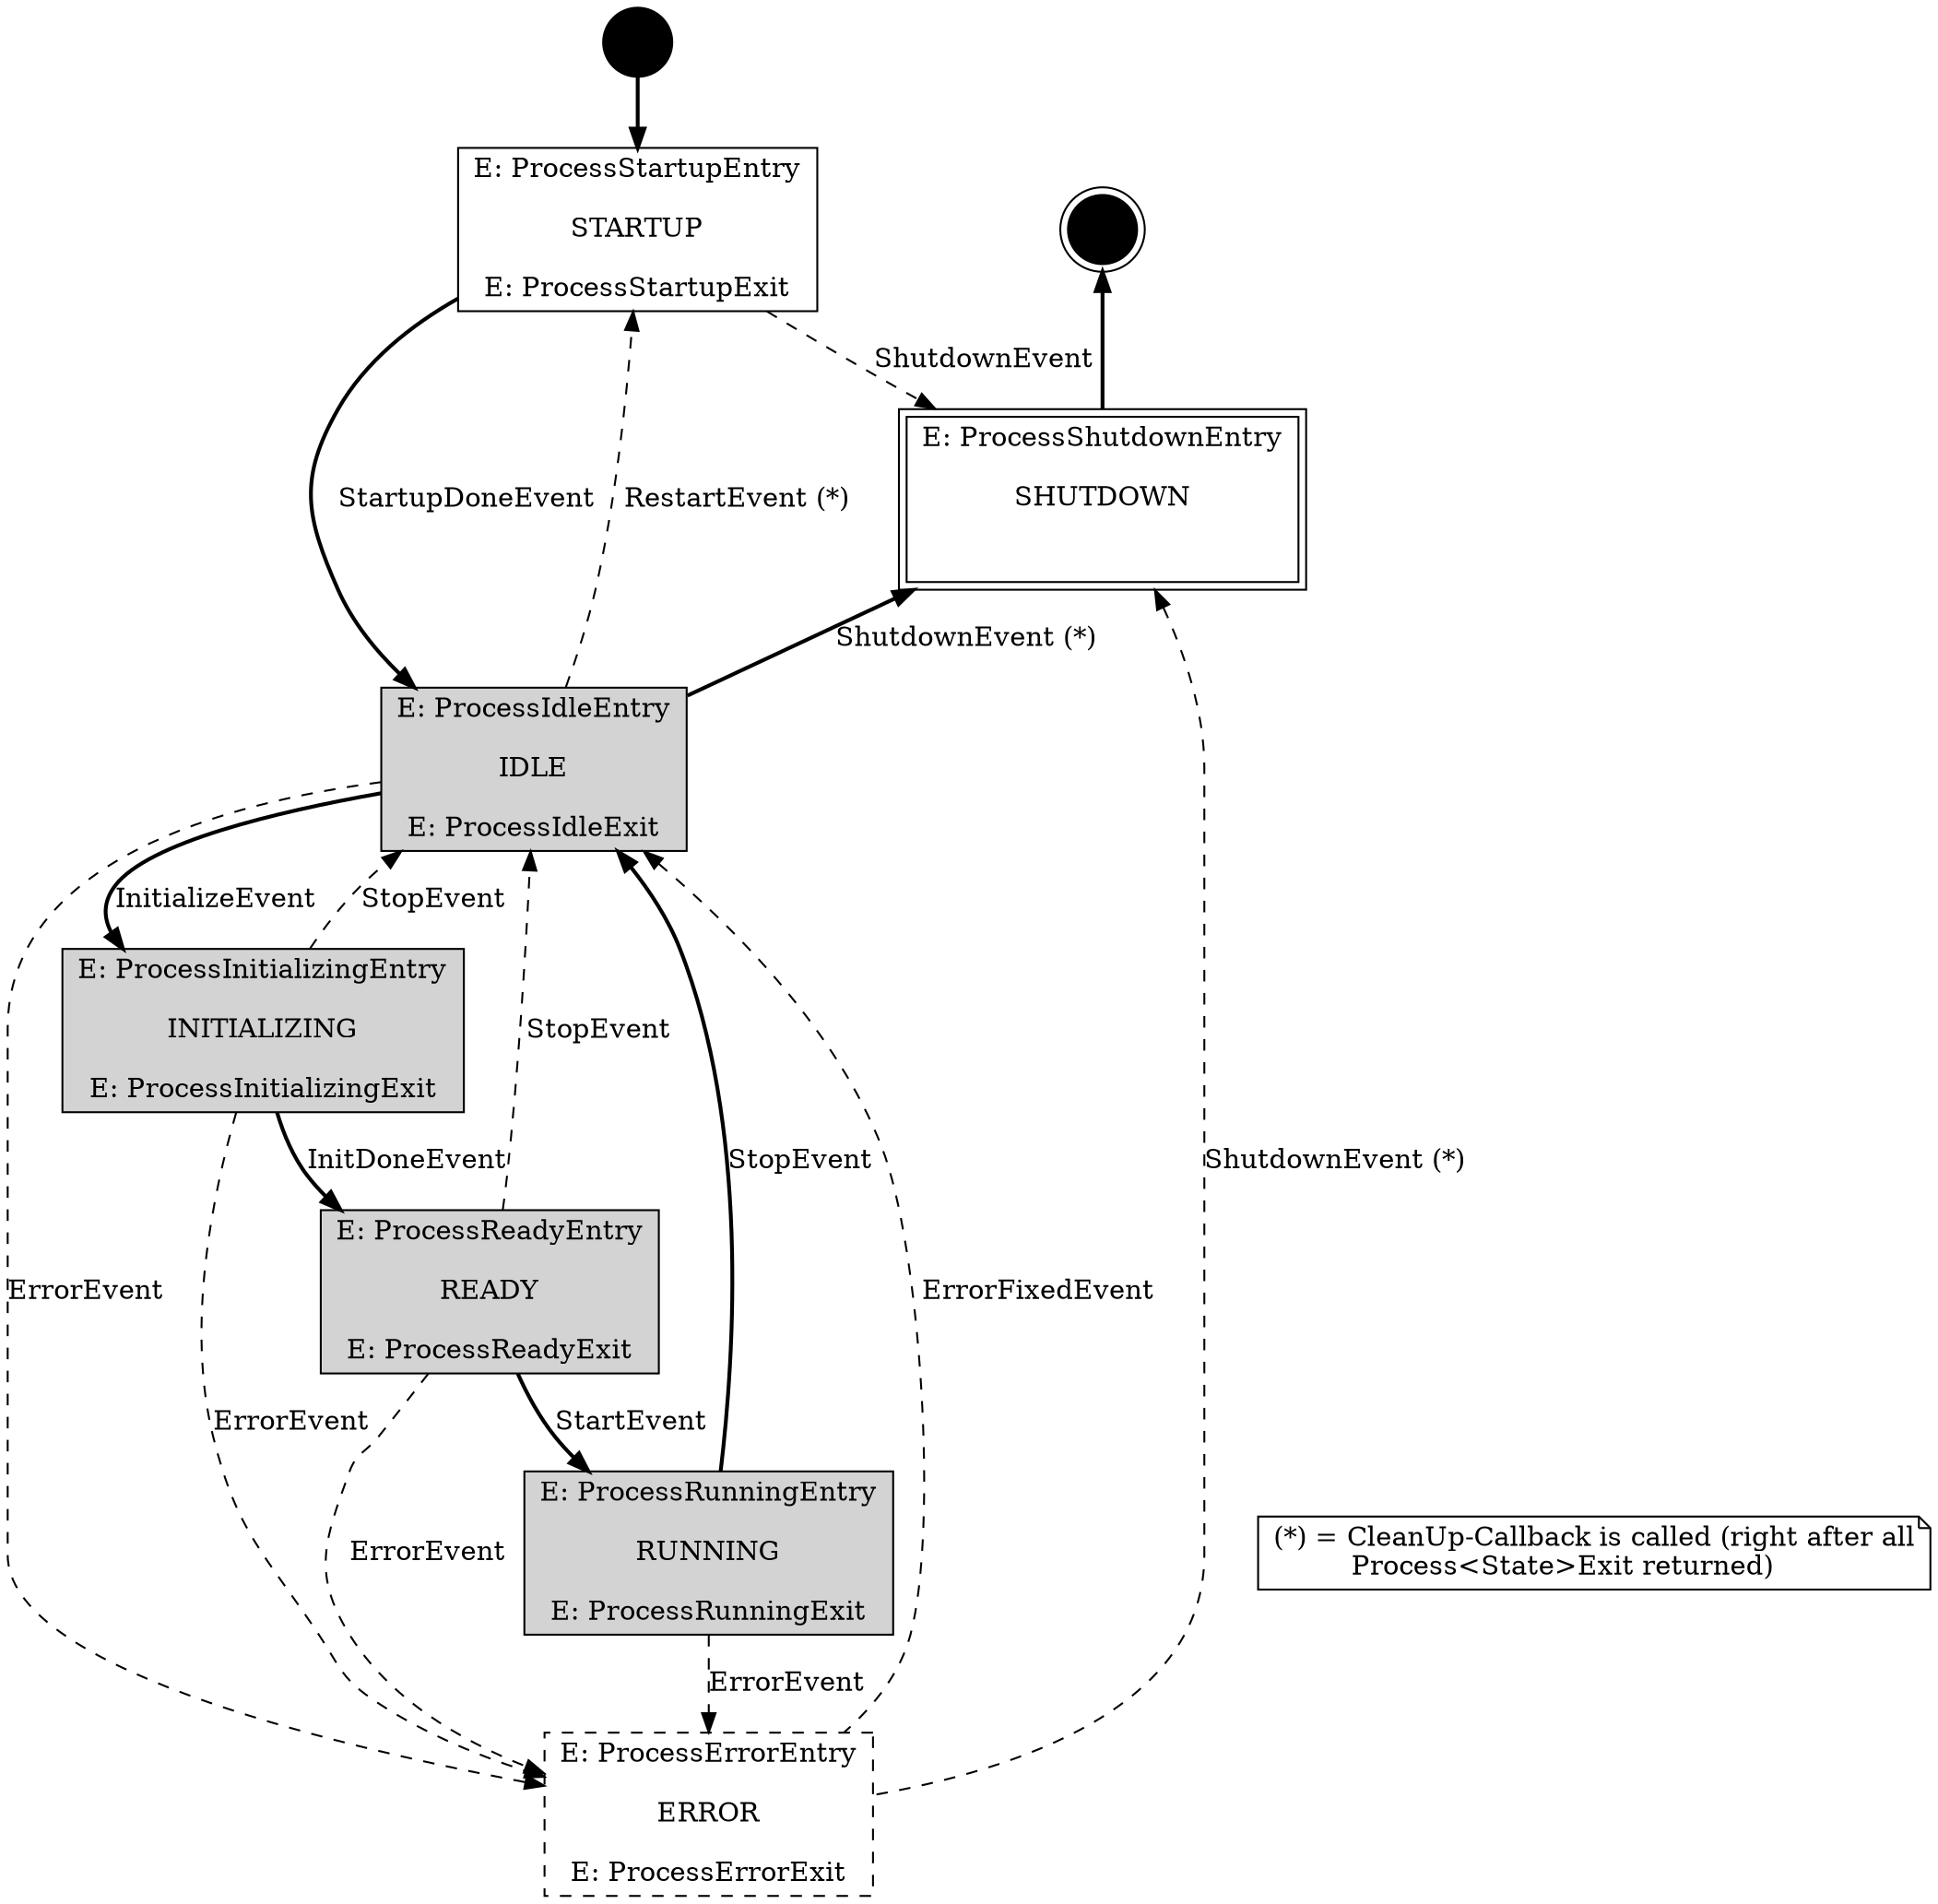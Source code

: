/**
 *
 * Image of the state machine graph
 *
 * @file
 * Copyright @ 2019 Audi AG. All rights reserved.
 * 
 *     This Source Code Form is subject to the terms of the Mozilla
 *     Public License, v. 2.0. If a copy of the MPL was not distributed
 *     with this file, You can obtain one at https://mozilla.org/MPL/2.0/.
 * 
 * If it is not possible or desirable to put the notice in a particular file, then
 * You may include the notice in a location (such as a LICENSE file in a
 * relevant directory) where a recipient would be likely to look for such a notice.
 * 
 * You may add additional accurate notices of copyright ownership.
 *
 */

digraph fep_state_machine {
    graph [];
    
    node [shape = "box"];
    
    ENTRY                   [label = "" shape = "circle" style="filled" fillcolor="black"];
    ENTRY -> STARTUP        [style="bold"];
    
    TERM                    [label = "" shape = "doublecircle" style="filled" fillcolor="black" size=0.5];
    TERM -> SHUTDOWN        [style="bold" dir="back"];
    
    
    STARTUP                 [label = "E: ProcessStartupEntry\n\nSTARTUP\n\nE: ProcessStartupExit"];
    STARTUP -> IDLE         [label = "StartupDoneEvent" style="bold"];
    STARTUP -> SHUTDOWN     [label = "ShutdownEvent" style="dashed"];
    
    SHUTDOWN                [label = "E: ProcessShutdownEntry\n\nSHUTDOWN\n\n\n" peripheries=2];
    SHUTDOWN -> IDLE        [label = "ShutdownEvent (*)" style="bold" dir="back"];
    SHUTDOWN -> ERROR       [label = "ShutdownEvent (*)" style="dashed" dir="back"];
    
    IDLE                    [label = "E: ProcessIdleEntry\n\nIDLE\n\nE: ProcessIdleExit" style="filled"];
    IDLE -> ERROR           [label = "ErrorFixedEvent" style="dashed" dir="back"];
    IDLE -> ERROR           [label = "ErrorEvent" style="dashed"];
    IDLE -> INITIALIZING    [label = "InitializeEvent" style="bold"];
    IDLE -> STARTUP         [label = "RestartEvent (*)" style="dashed"];
    
    INITIALIZING            [label = "E: ProcessInitializingEntry\n\nINITIALIZING\n\nE: ProcessInitializingExit" style="filled"];
    INITIALIZING -> ERROR   [label = "ErrorEvent" style="dashed"];
    INITIALIZING -> IDLE    [label = "StopEvent" style="dashed"];
    INITIALIZING -> READY   [label = "InitDoneEvent" style="bold"];
    
    READY                   [label = "E: ProcessReadyEntry\n\nREADY\n\nE: ProcessReadyExit" style="filled"];
    READY -> ERROR          [label = "ErrorEvent" style="dashed"];
    READY -> IDLE           [label = "StopEvent" style="dashed"];
    READY -> RUNNING        [label = "StartEvent" style="bold"];
    
    RUNNING                 [label = "E: ProcessRunningEntry\n\nRUNNING\n\nE: ProcessRunningExit" style="filled"];
    RUNNING -> ERROR        [label = "ErrorEvent" style="dashed"];
    RUNNING -> IDLE         [label = "StopEvent" style="bold"];
    
    ERROR                   [label = "E: ProcessErrorEntry\n\nERROR\n\nE: ProcessErrorExit" style="dashed"];
    
    LEGENDE                 [label = "(*) = CleanUp-Callback is called (right after all\l         Process<State>Exit returned)\l" shape="note"]
    LEGENDE -> ERROR        [style = "invis"]
}
